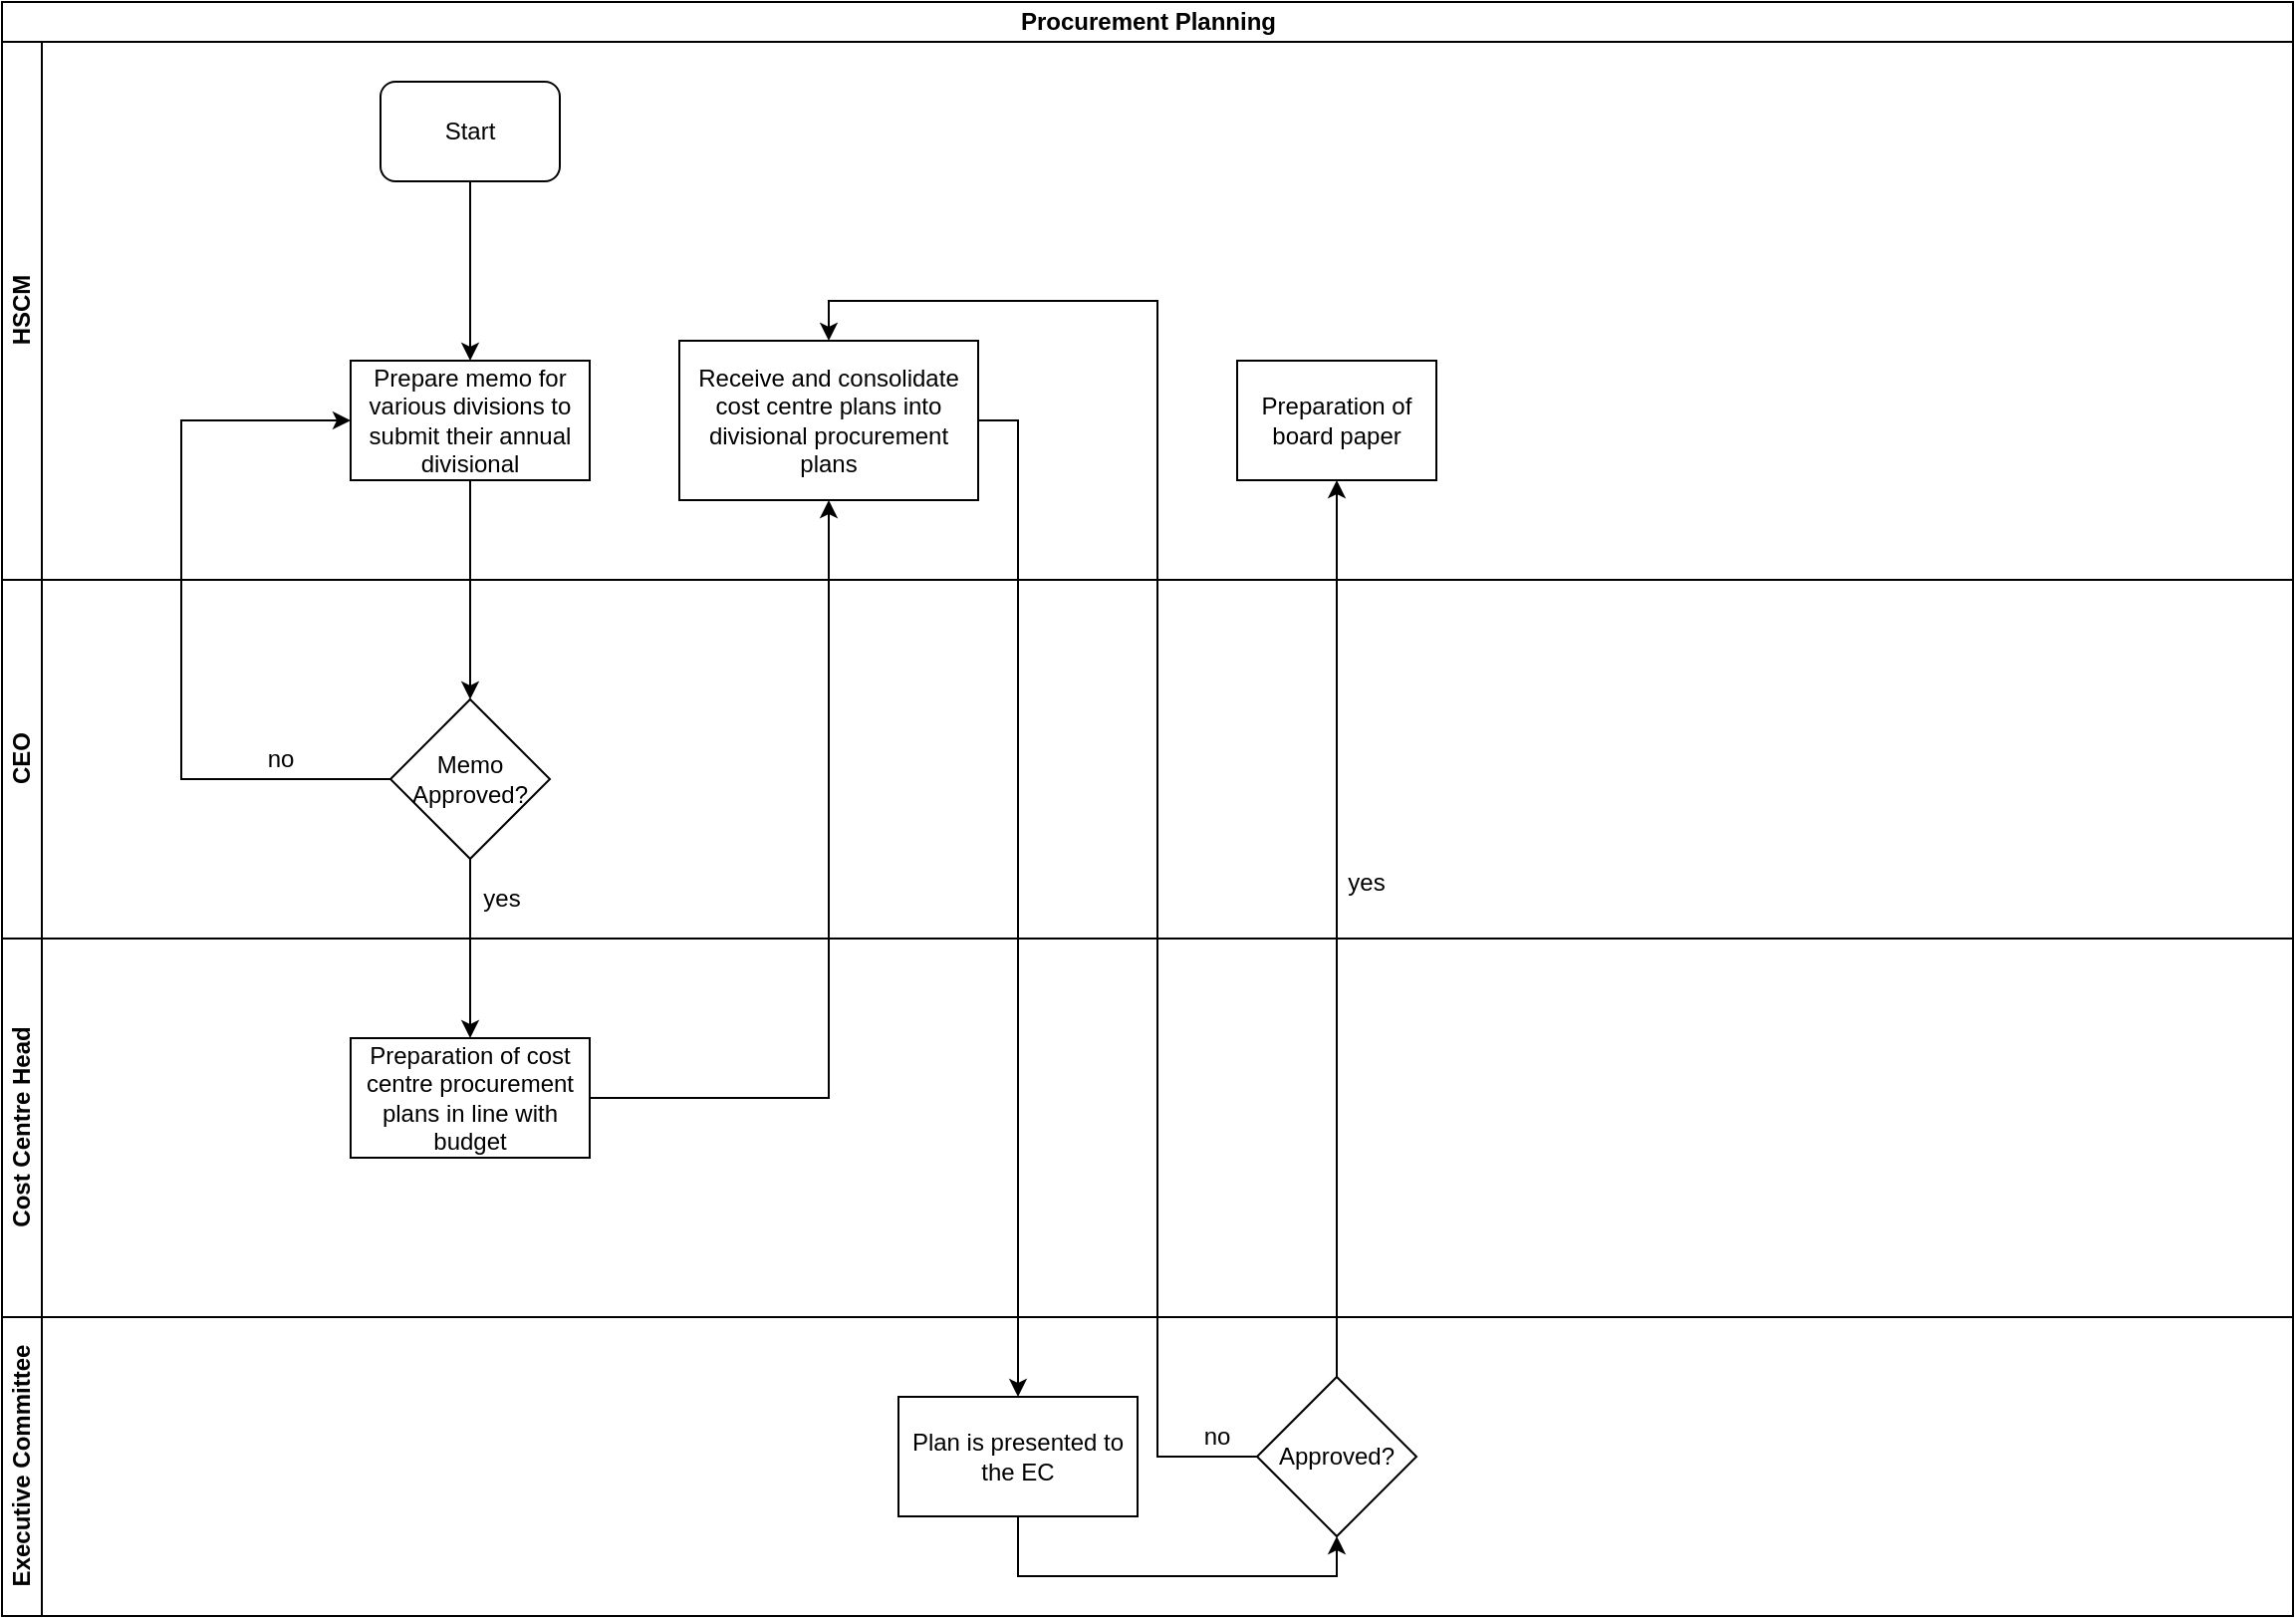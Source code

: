 <mxfile version="14.0.0" type="github">
  <diagram id="OvEPDo06AWxCtlv7Htj_" name="Page-1">
    <mxGraphModel dx="1038" dy="547" grid="1" gridSize="10" guides="1" tooltips="1" connect="1" arrows="1" fold="1" page="1" pageScale="1" pageWidth="1169" pageHeight="827" math="0" shadow="0">
      <root>
        <mxCell id="0" />
        <mxCell id="1" parent="0" />
        <mxCell id="EHX_ExxeSJnJYutKTGt3-1" value="Procurement Planning" style="swimlane;html=1;childLayout=stackLayout;resizeParent=1;resizeParentMax=0;horizontal=1;startSize=20;horizontalStack=0;" vertex="1" parent="1">
          <mxGeometry x="10" y="10" width="1150" height="810" as="geometry" />
        </mxCell>
        <mxCell id="EHX_ExxeSJnJYutKTGt3-2" value="HSCM" style="swimlane;html=1;startSize=20;horizontal=0;" vertex="1" parent="EHX_ExxeSJnJYutKTGt3-1">
          <mxGeometry y="20" width="1150" height="270" as="geometry" />
        </mxCell>
        <mxCell id="EHX_ExxeSJnJYutKTGt3-5" value="Start" style="rounded=1;whiteSpace=wrap;html=1;" vertex="1" parent="EHX_ExxeSJnJYutKTGt3-2">
          <mxGeometry x="190" y="20" width="90" height="50" as="geometry" />
        </mxCell>
        <mxCell id="EHX_ExxeSJnJYutKTGt3-8" value="Prepare memo for various divisions to submit their annual divisional" style="rounded=0;whiteSpace=wrap;html=1;" vertex="1" parent="EHX_ExxeSJnJYutKTGt3-2">
          <mxGeometry x="175" y="160" width="120" height="60" as="geometry" />
        </mxCell>
        <mxCell id="EHX_ExxeSJnJYutKTGt3-7" value="" style="edgeStyle=orthogonalEdgeStyle;rounded=0;orthogonalLoop=1;jettySize=auto;html=1;entryX=0.5;entryY=0;entryDx=0;entryDy=0;" edge="1" parent="EHX_ExxeSJnJYutKTGt3-2" source="EHX_ExxeSJnJYutKTGt3-5" target="EHX_ExxeSJnJYutKTGt3-8">
          <mxGeometry relative="1" as="geometry">
            <mxPoint x="235" y="145" as="targetPoint" />
          </mxGeometry>
        </mxCell>
        <mxCell id="EHX_ExxeSJnJYutKTGt3-15" value="Receive and consolidate cost centre plans into divisional procurement plans" style="whiteSpace=wrap;html=1;rounded=0;" vertex="1" parent="EHX_ExxeSJnJYutKTGt3-2">
          <mxGeometry x="340" y="150" width="150" height="80" as="geometry" />
        </mxCell>
        <mxCell id="EHX_ExxeSJnJYutKTGt3-27" value="Preparation of board paper" style="whiteSpace=wrap;html=1;rounded=0;" vertex="1" parent="EHX_ExxeSJnJYutKTGt3-2">
          <mxGeometry x="620" y="160" width="100" height="60" as="geometry" />
        </mxCell>
        <mxCell id="EHX_ExxeSJnJYutKTGt3-3" value="CEO" style="swimlane;html=1;startSize=20;horizontal=0;" vertex="1" parent="EHX_ExxeSJnJYutKTGt3-1">
          <mxGeometry y="290" width="1150" height="180" as="geometry" />
        </mxCell>
        <mxCell id="EHX_ExxeSJnJYutKTGt3-9" value="Memo Approved?" style="rhombus;whiteSpace=wrap;html=1;rounded=0;" vertex="1" parent="EHX_ExxeSJnJYutKTGt3-3">
          <mxGeometry x="195" y="60" width="80" height="80" as="geometry" />
        </mxCell>
        <mxCell id="EHX_ExxeSJnJYutKTGt3-17" value="yes" style="text;html=1;strokeColor=none;fillColor=none;align=center;verticalAlign=middle;whiteSpace=wrap;rounded=0;" vertex="1" parent="EHX_ExxeSJnJYutKTGt3-3">
          <mxGeometry x="231" y="150" width="40" height="20" as="geometry" />
        </mxCell>
        <mxCell id="EHX_ExxeSJnJYutKTGt3-18" value="no" style="text;html=1;strokeColor=none;fillColor=none;align=center;verticalAlign=middle;whiteSpace=wrap;rounded=0;" vertex="1" parent="EHX_ExxeSJnJYutKTGt3-3">
          <mxGeometry x="120" y="80" width="40" height="20" as="geometry" />
        </mxCell>
        <mxCell id="EHX_ExxeSJnJYutKTGt3-4" value="Cost Centre Head" style="swimlane;html=1;startSize=20;horizontal=0;" vertex="1" parent="EHX_ExxeSJnJYutKTGt3-1">
          <mxGeometry y="470" width="1150" height="190" as="geometry" />
        </mxCell>
        <mxCell id="EHX_ExxeSJnJYutKTGt3-11" value="Preparation of cost centre procurement plans in line with budget" style="whiteSpace=wrap;html=1;rounded=0;" vertex="1" parent="EHX_ExxeSJnJYutKTGt3-4">
          <mxGeometry x="175" y="50" width="120" height="60" as="geometry" />
        </mxCell>
        <mxCell id="EHX_ExxeSJnJYutKTGt3-10" value="" style="edgeStyle=orthogonalEdgeStyle;rounded=0;orthogonalLoop=1;jettySize=auto;html=1;" edge="1" parent="EHX_ExxeSJnJYutKTGt3-1" source="EHX_ExxeSJnJYutKTGt3-8" target="EHX_ExxeSJnJYutKTGt3-9">
          <mxGeometry relative="1" as="geometry" />
        </mxCell>
        <mxCell id="EHX_ExxeSJnJYutKTGt3-12" value="" style="edgeStyle=orthogonalEdgeStyle;rounded=0;orthogonalLoop=1;jettySize=auto;html=1;" edge="1" parent="EHX_ExxeSJnJYutKTGt3-1" source="EHX_ExxeSJnJYutKTGt3-9" target="EHX_ExxeSJnJYutKTGt3-11">
          <mxGeometry relative="1" as="geometry" />
        </mxCell>
        <mxCell id="EHX_ExxeSJnJYutKTGt3-16" value="" style="edgeStyle=orthogonalEdgeStyle;rounded=0;orthogonalLoop=1;jettySize=auto;html=1;" edge="1" parent="EHX_ExxeSJnJYutKTGt3-1" source="EHX_ExxeSJnJYutKTGt3-11" target="EHX_ExxeSJnJYutKTGt3-15">
          <mxGeometry relative="1" as="geometry" />
        </mxCell>
        <mxCell id="EHX_ExxeSJnJYutKTGt3-20" value="" style="edgeStyle=orthogonalEdgeStyle;rounded=0;orthogonalLoop=1;jettySize=auto;html=1;entryX=0;entryY=0.5;entryDx=0;entryDy=0;" edge="1" parent="EHX_ExxeSJnJYutKTGt3-1" source="EHX_ExxeSJnJYutKTGt3-9" target="EHX_ExxeSJnJYutKTGt3-8">
          <mxGeometry relative="1" as="geometry">
            <mxPoint x="135" y="390" as="targetPoint" />
            <Array as="points">
              <mxPoint x="90" y="390" />
              <mxPoint x="90" y="210" />
            </Array>
          </mxGeometry>
        </mxCell>
        <mxCell id="EHX_ExxeSJnJYutKTGt3-21" value="Executive Committee" style="swimlane;html=1;startSize=20;horizontal=0;" vertex="1" parent="EHX_ExxeSJnJYutKTGt3-1">
          <mxGeometry y="660" width="1150" height="150" as="geometry" />
        </mxCell>
        <mxCell id="EHX_ExxeSJnJYutKTGt3-25" value="Approved?" style="rhombus;whiteSpace=wrap;html=1;rounded=0;" vertex="1" parent="EHX_ExxeSJnJYutKTGt3-21">
          <mxGeometry x="630" y="30" width="80" height="80" as="geometry" />
        </mxCell>
        <mxCell id="EHX_ExxeSJnJYutKTGt3-28" value="" style="edgeStyle=orthogonalEdgeStyle;rounded=0;orthogonalLoop=1;jettySize=auto;html=1;" edge="1" parent="EHX_ExxeSJnJYutKTGt3-1" source="EHX_ExxeSJnJYutKTGt3-25" target="EHX_ExxeSJnJYutKTGt3-27">
          <mxGeometry relative="1" as="geometry" />
        </mxCell>
        <mxCell id="EHX_ExxeSJnJYutKTGt3-29" style="edgeStyle=orthogonalEdgeStyle;rounded=0;orthogonalLoop=1;jettySize=auto;html=1;exitX=0;exitY=0.5;exitDx=0;exitDy=0;entryX=0.5;entryY=0;entryDx=0;entryDy=0;" edge="1" parent="EHX_ExxeSJnJYutKTGt3-1" source="EHX_ExxeSJnJYutKTGt3-25" target="EHX_ExxeSJnJYutKTGt3-15">
          <mxGeometry relative="1" as="geometry">
            <mxPoint x="600" y="610" as="targetPoint" />
            <Array as="points">
              <mxPoint x="580" y="730" />
              <mxPoint x="580" y="150" />
              <mxPoint x="415" y="150" />
            </Array>
          </mxGeometry>
        </mxCell>
        <mxCell id="EHX_ExxeSJnJYutKTGt3-26" value="" style="edgeStyle=orthogonalEdgeStyle;rounded=0;orthogonalLoop=1;jettySize=auto;html=1;entryX=0.5;entryY=1;entryDx=0;entryDy=0;" edge="1" parent="1" source="EHX_ExxeSJnJYutKTGt3-23" target="EHX_ExxeSJnJYutKTGt3-25">
          <mxGeometry relative="1" as="geometry">
            <Array as="points">
              <mxPoint x="520" y="800" />
              <mxPoint x="680" y="800" />
            </Array>
          </mxGeometry>
        </mxCell>
        <mxCell id="EHX_ExxeSJnJYutKTGt3-23" value="Plan is presented to the EC" style="whiteSpace=wrap;html=1;rounded=0;" vertex="1" parent="1">
          <mxGeometry x="460" y="710" width="120" height="60" as="geometry" />
        </mxCell>
        <mxCell id="EHX_ExxeSJnJYutKTGt3-24" value="" style="edgeStyle=orthogonalEdgeStyle;rounded=0;orthogonalLoop=1;jettySize=auto;html=1;" edge="1" parent="1" source="EHX_ExxeSJnJYutKTGt3-15" target="EHX_ExxeSJnJYutKTGt3-23">
          <mxGeometry relative="1" as="geometry">
            <Array as="points">
              <mxPoint x="520" y="220" />
            </Array>
          </mxGeometry>
        </mxCell>
        <mxCell id="EHX_ExxeSJnJYutKTGt3-30" value="yes" style="text;html=1;strokeColor=none;fillColor=none;align=center;verticalAlign=middle;whiteSpace=wrap;rounded=0;" vertex="1" parent="1">
          <mxGeometry x="675" y="442" width="40" height="20" as="geometry" />
        </mxCell>
        <mxCell id="EHX_ExxeSJnJYutKTGt3-31" value="no" style="text;html=1;strokeColor=none;fillColor=none;align=center;verticalAlign=middle;whiteSpace=wrap;rounded=0;" vertex="1" parent="1">
          <mxGeometry x="600" y="720" width="40" height="20" as="geometry" />
        </mxCell>
      </root>
    </mxGraphModel>
  </diagram>
</mxfile>
